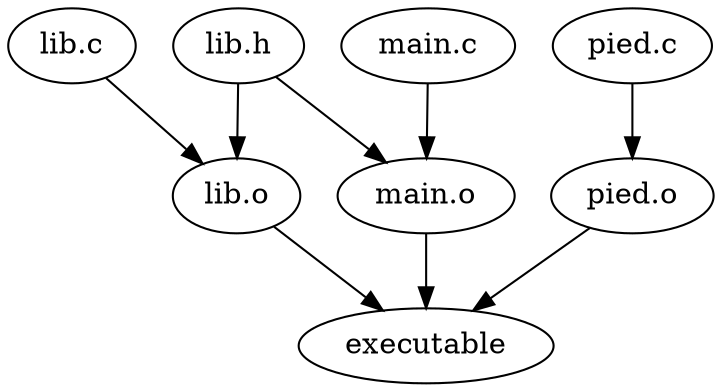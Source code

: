 digraph G {
	lib_h -> main_o
	lib_h -> lib_o

	main_c -> main_o
	lib_c -> lib_o
	pied_c -> pied_o

	main_o -> executable
	pied_o -> executable
	lib_o -> executable

	main_c[label="main.c"]
	main_o[label="main.o"]
	pied_c[label="pied.c"]
	pied_o[label="pied.o"]
	lib_h[label="lib.h"]
	lib_c[label="lib.c"]
	lib_o[label="lib.o"]
}
